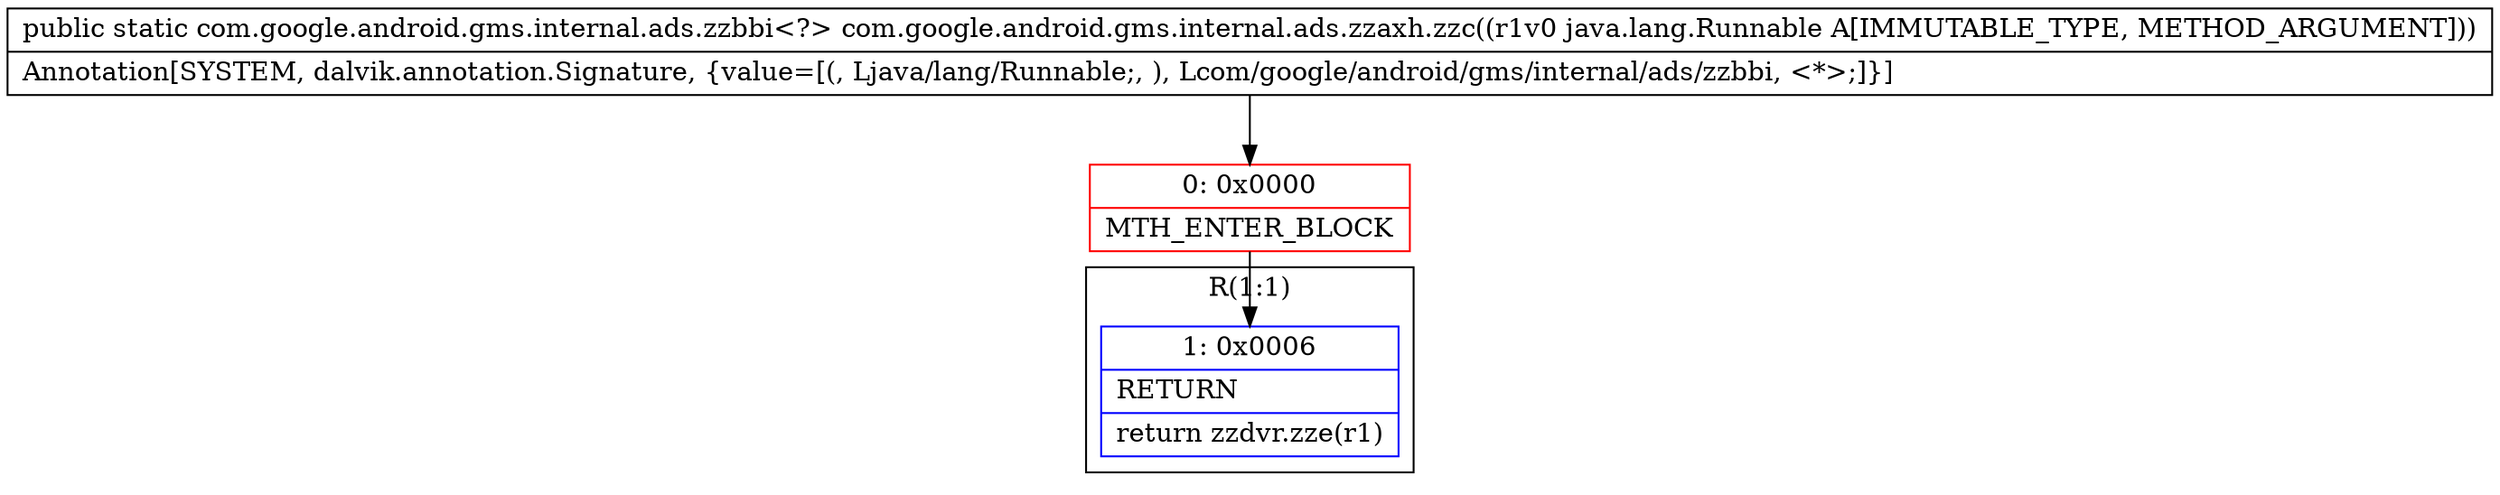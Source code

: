 digraph "CFG forcom.google.android.gms.internal.ads.zzaxh.zzc(Ljava\/lang\/Runnable;)Lcom\/google\/android\/gms\/internal\/ads\/zzbbi;" {
subgraph cluster_Region_550259939 {
label = "R(1:1)";
node [shape=record,color=blue];
Node_1 [shape=record,label="{1\:\ 0x0006|RETURN\l|return zzdvr.zze(r1)\l}"];
}
Node_0 [shape=record,color=red,label="{0\:\ 0x0000|MTH_ENTER_BLOCK\l}"];
MethodNode[shape=record,label="{public static com.google.android.gms.internal.ads.zzbbi\<?\> com.google.android.gms.internal.ads.zzaxh.zzc((r1v0 java.lang.Runnable A[IMMUTABLE_TYPE, METHOD_ARGUMENT]))  | Annotation[SYSTEM, dalvik.annotation.Signature, \{value=[(, Ljava\/lang\/Runnable;, ), Lcom\/google\/android\/gms\/internal\/ads\/zzbbi, \<*\>;]\}]\l}"];
MethodNode -> Node_0;
Node_0 -> Node_1;
}

